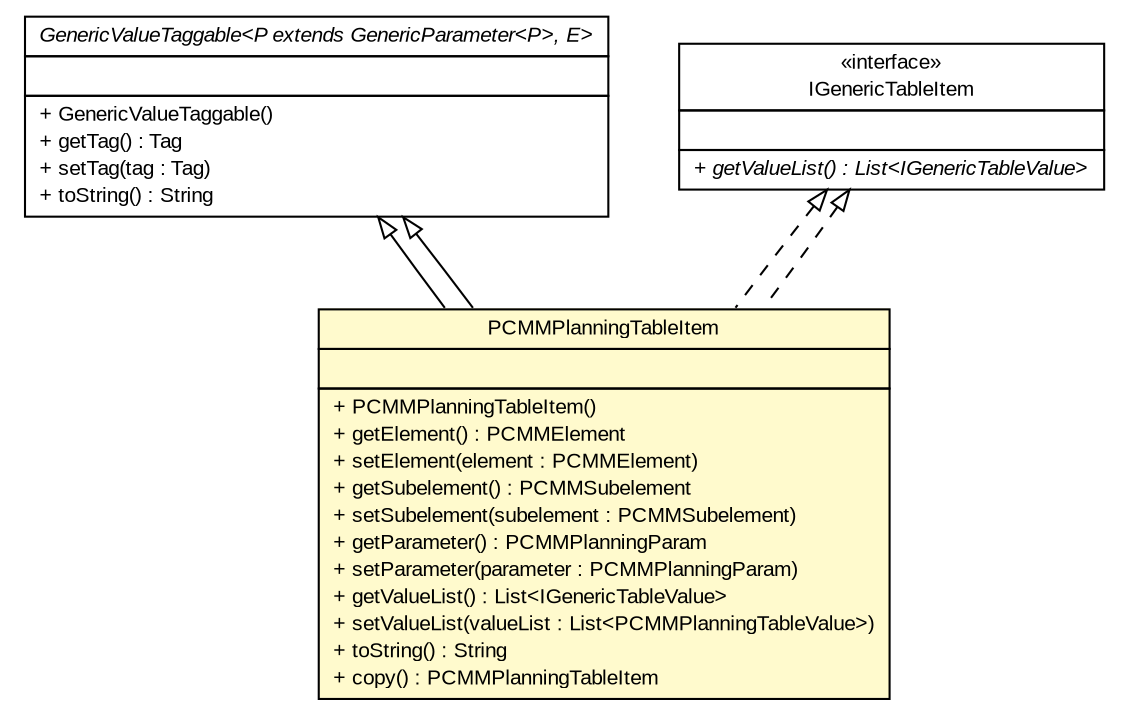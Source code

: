 #!/usr/local/bin/dot
#
# Class diagram 
# Generated by UMLGraph version R5_6-24-gf6e263 (http://www.umlgraph.org/)
#

digraph G {
	edge [fontname="arial",fontsize=10,labelfontname="arial",labelfontsize=10];
	node [fontname="arial",fontsize=10,shape=plaintext];
	nodesep=0.25;
	ranksep=0.5;
	// gov.sandia.cf.model.GenericValueTaggable<P extends gov.sandia.cf.model.GenericParameter<P>, E>
	c294390 [label=<<table title="gov.sandia.cf.model.GenericValueTaggable" border="0" cellborder="1" cellspacing="0" cellpadding="2" port="p" href="./GenericValueTaggable.html">
		<tr><td><table border="0" cellspacing="0" cellpadding="1">
<tr><td align="center" balign="center"><font face="arial italic"> GenericValueTaggable&lt;P extends GenericParameter&lt;P&gt;, E&gt; </font></td></tr>
		</table></td></tr>
		<tr><td><table border="0" cellspacing="0" cellpadding="1">
<tr><td align="left" balign="left">  </td></tr>
		</table></td></tr>
		<tr><td><table border="0" cellspacing="0" cellpadding="1">
<tr><td align="left" balign="left"> + GenericValueTaggable() </td></tr>
<tr><td align="left" balign="left"> + getTag() : Tag </td></tr>
<tr><td align="left" balign="left"> + setTag(tag : Tag) </td></tr>
<tr><td align="left" balign="left"> + toString() : String </td></tr>
		</table></td></tr>
		</table>>, URL="./GenericValueTaggable.html", fontname="arial", fontcolor="black", fontsize=10.0];
	// gov.sandia.cf.model.IGenericTableItem
	c294397 [label=<<table title="gov.sandia.cf.model.IGenericTableItem" border="0" cellborder="1" cellspacing="0" cellpadding="2" port="p" href="./IGenericTableItem.html">
		<tr><td><table border="0" cellspacing="0" cellpadding="1">
<tr><td align="center" balign="center"> &#171;interface&#187; </td></tr>
<tr><td align="center" balign="center"> IGenericTableItem </td></tr>
		</table></td></tr>
		<tr><td><table border="0" cellspacing="0" cellpadding="1">
<tr><td align="left" balign="left">  </td></tr>
		</table></td></tr>
		<tr><td><table border="0" cellspacing="0" cellpadding="1">
<tr><td align="left" balign="left"><font face="arial italic" point-size="10.0"> + getValueList() : List&lt;IGenericTableValue&gt; </font></td></tr>
		</table></td></tr>
		</table>>, URL="./IGenericTableItem.html", fontname="arial", fontcolor="black", fontsize=10.0];
	// gov.sandia.cf.model.PCMMPlanningTableItem
	c294438 [label=<<table title="gov.sandia.cf.model.PCMMPlanningTableItem" border="0" cellborder="1" cellspacing="0" cellpadding="2" port="p" bgcolor="lemonChiffon" href="./PCMMPlanningTableItem.html">
		<tr><td><table border="0" cellspacing="0" cellpadding="1">
<tr><td align="center" balign="center"> PCMMPlanningTableItem </td></tr>
		</table></td></tr>
		<tr><td><table border="0" cellspacing="0" cellpadding="1">
<tr><td align="left" balign="left">  </td></tr>
		</table></td></tr>
		<tr><td><table border="0" cellspacing="0" cellpadding="1">
<tr><td align="left" balign="left"> + PCMMPlanningTableItem() </td></tr>
<tr><td align="left" balign="left"> + getElement() : PCMMElement </td></tr>
<tr><td align="left" balign="left"> + setElement(element : PCMMElement) </td></tr>
<tr><td align="left" balign="left"> + getSubelement() : PCMMSubelement </td></tr>
<tr><td align="left" balign="left"> + setSubelement(subelement : PCMMSubelement) </td></tr>
<tr><td align="left" balign="left"> + getParameter() : PCMMPlanningParam </td></tr>
<tr><td align="left" balign="left"> + setParameter(parameter : PCMMPlanningParam) </td></tr>
<tr><td align="left" balign="left"> + getValueList() : List&lt;IGenericTableValue&gt; </td></tr>
<tr><td align="left" balign="left"> + setValueList(valueList : List&lt;PCMMPlanningTableValue&gt;) </td></tr>
<tr><td align="left" balign="left"> + toString() : String </td></tr>
<tr><td align="left" balign="left"> + copy() : PCMMPlanningTableItem </td></tr>
		</table></td></tr>
		</table>>, URL="./PCMMPlanningTableItem.html", fontname="arial", fontcolor="black", fontsize=10.0];
	//gov.sandia.cf.model.PCMMPlanningTableItem extends gov.sandia.cf.model.GenericValueTaggable<gov.sandia.cf.model.PCMMPlanningParam, gov.sandia.cf.model.PCMMPlanningTableItem>
	c294390:p -> c294438:p [dir=back,arrowtail=empty];
	//gov.sandia.cf.model.PCMMPlanningTableItem implements gov.sandia.cf.model.IGenericTableItem
	c294397:p -> c294438:p [dir=back,arrowtail=empty,style=dashed];
	//gov.sandia.cf.model.PCMMPlanningTableItem extends gov.sandia.cf.model.GenericValueTaggable<gov.sandia.cf.model.PCMMPlanningParam, gov.sandia.cf.model.PCMMPlanningTableItem>
	c294390:p -> c294438:p [dir=back,arrowtail=empty];
	//gov.sandia.cf.model.PCMMPlanningTableItem implements gov.sandia.cf.model.IGenericTableItem
	c294397:p -> c294438:p [dir=back,arrowtail=empty,style=dashed];
}

